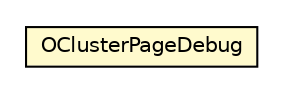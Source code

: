 #!/usr/local/bin/dot
#
# Class diagram 
# Generated by UMLGraph version R5_6-24-gf6e263 (http://www.umlgraph.org/)
#

digraph G {
	edge [fontname="Helvetica",fontsize=10,labelfontname="Helvetica",labelfontsize=10];
	node [fontname="Helvetica",fontsize=10,shape=plaintext];
	nodesep=0.25;
	ranksep=0.5;
	// com.orientechnologies.orient.core.storage.impl.local.paginated.OClusterPageDebug
	c925739 [label=<<table title="com.orientechnologies.orient.core.storage.impl.local.paginated.OClusterPageDebug" border="0" cellborder="1" cellspacing="0" cellpadding="2" port="p" bgcolor="lemonChiffon" href="./OClusterPageDebug.html">
		<tr><td><table border="0" cellspacing="0" cellpadding="1">
<tr><td align="center" balign="center"> OClusterPageDebug </td></tr>
		</table></td></tr>
		</table>>, URL="./OClusterPageDebug.html", fontname="Helvetica", fontcolor="black", fontsize=10.0];
}

